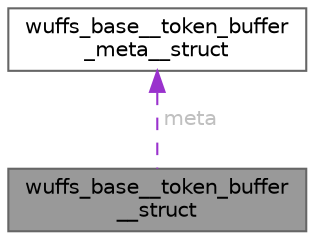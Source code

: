 digraph "wuffs_base__token_buffer__struct"
{
 // LATEX_PDF_SIZE
  bgcolor="transparent";
  edge [fontname=Helvetica,fontsize=10,labelfontname=Helvetica,labelfontsize=10];
  node [fontname=Helvetica,fontsize=10,shape=box,height=0.2,width=0.4];
  Node1 [id="Node000001",label="wuffs_base__token_buffer\l__struct",height=0.2,width=0.4,color="gray40", fillcolor="grey60", style="filled", fontcolor="black",tooltip=" "];
  Node2 -> Node1 [id="edge2_Node000001_Node000002",dir="back",color="darkorchid3",style="dashed",tooltip=" ",label=" meta",fontcolor="grey" ];
  Node2 [id="Node000002",label="wuffs_base__token_buffer\l_meta__struct",height=0.2,width=0.4,color="gray40", fillcolor="white", style="filled",URL="$structwuffs__base____token__buffer__meta____struct.html",tooltip=" "];
}
